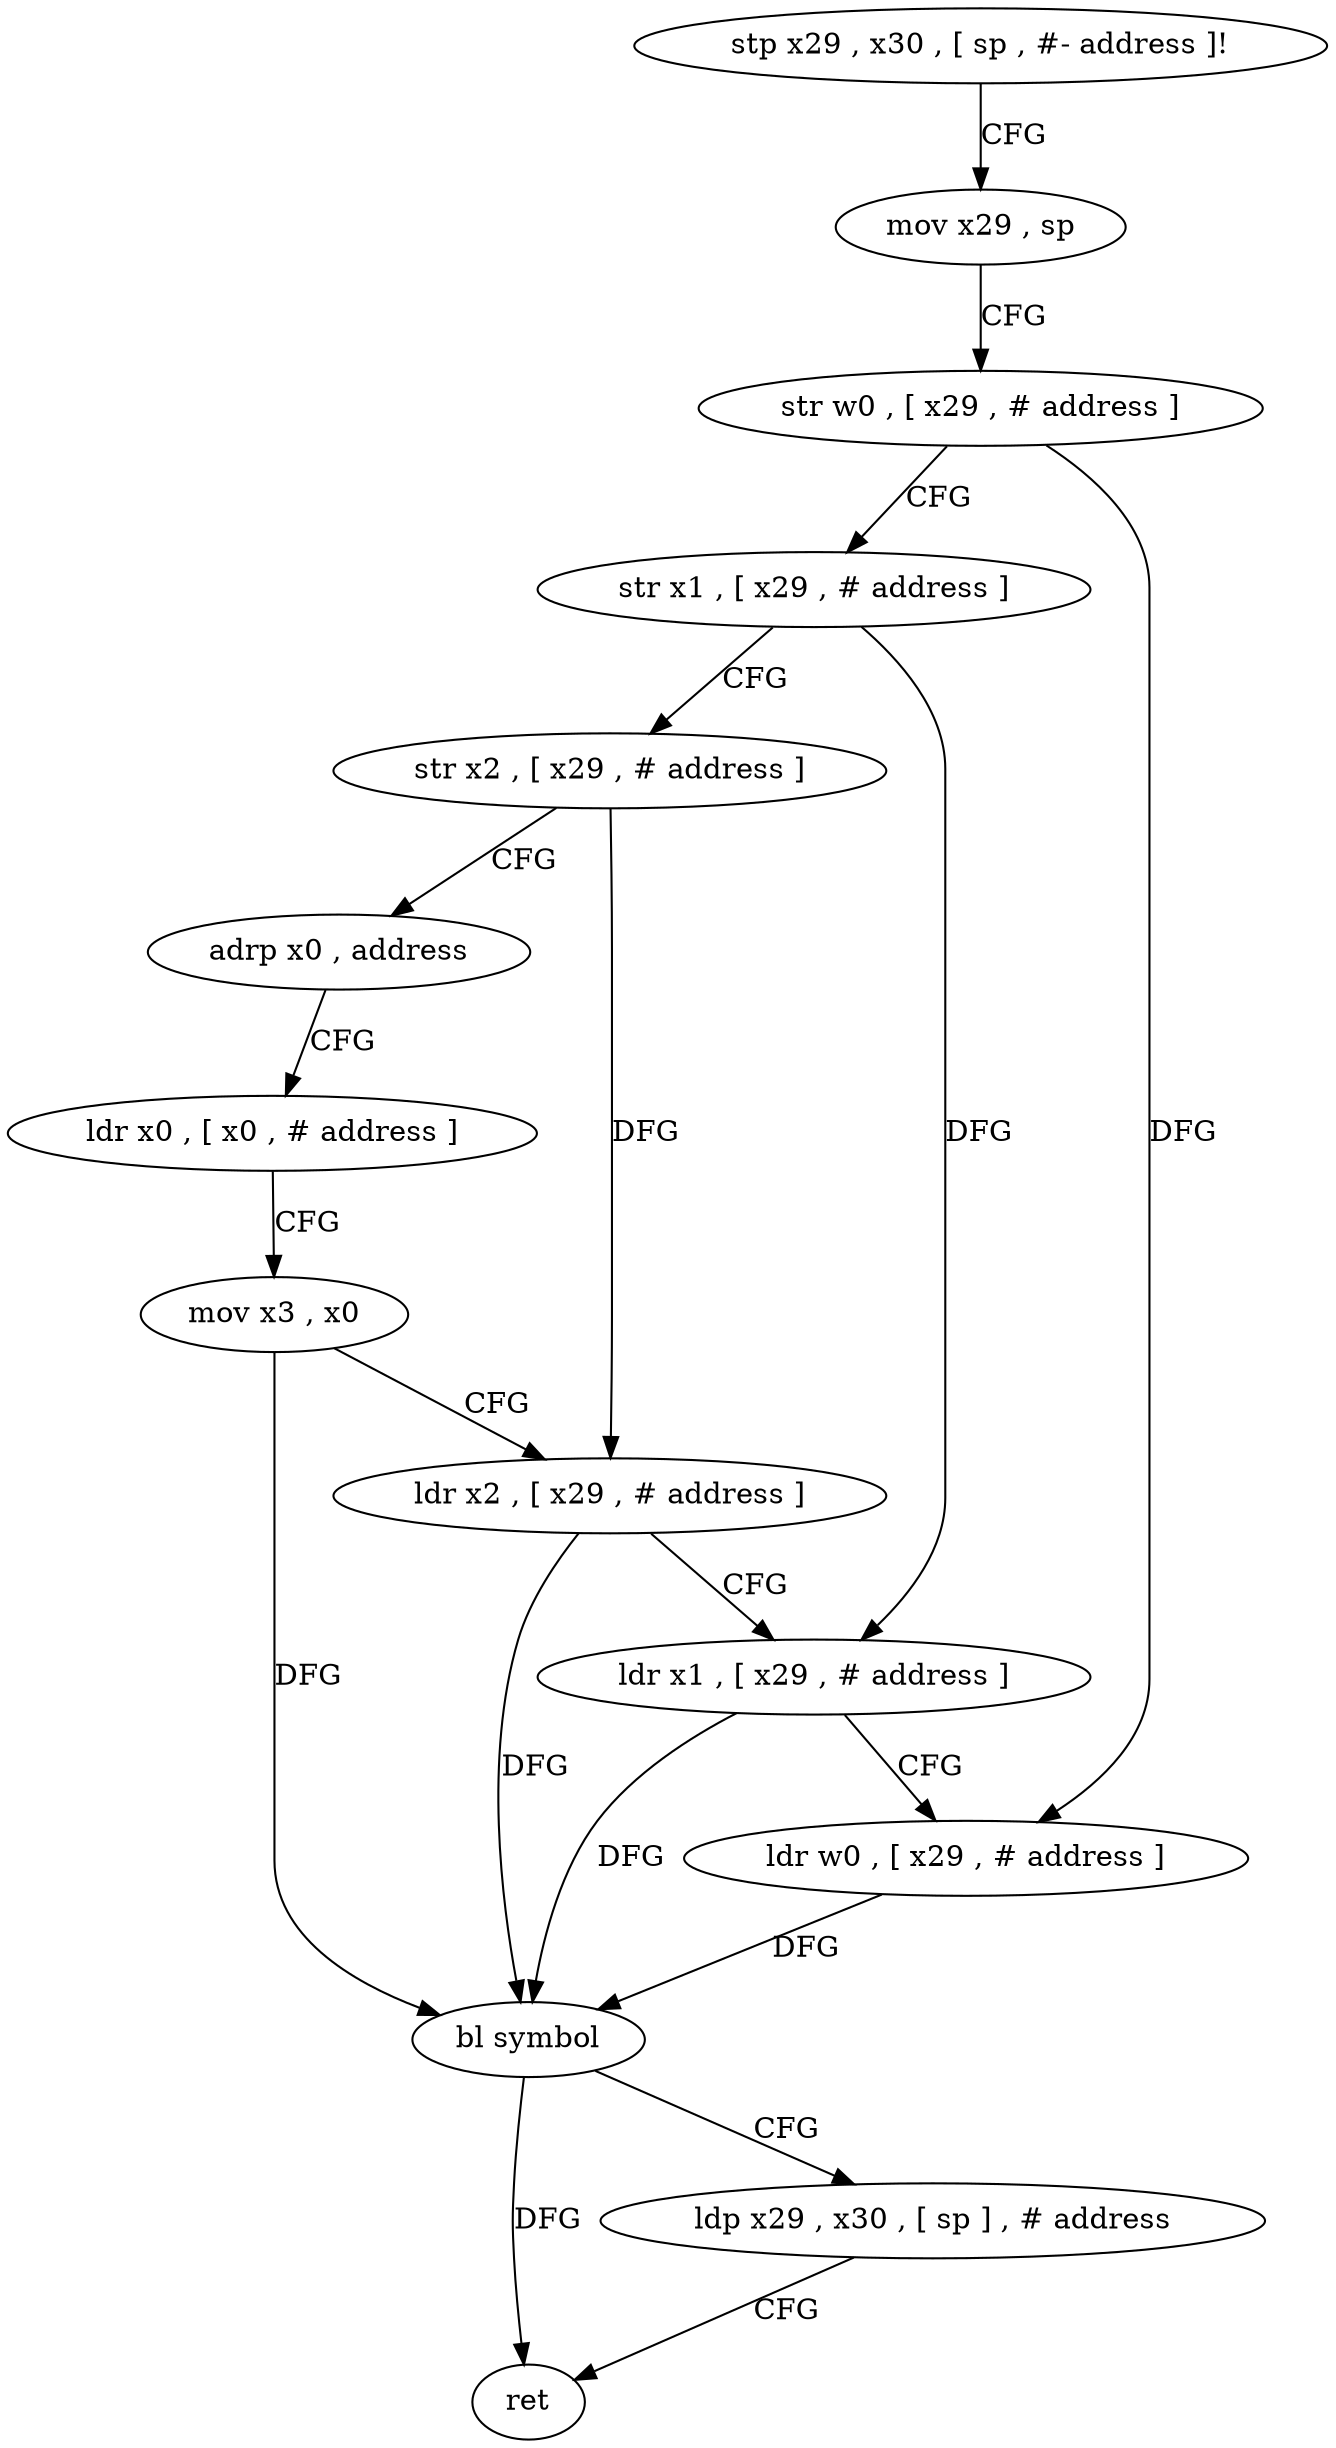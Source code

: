 digraph "func" {
"4237900" [label = "stp x29 , x30 , [ sp , #- address ]!" ]
"4237904" [label = "mov x29 , sp" ]
"4237908" [label = "str w0 , [ x29 , # address ]" ]
"4237912" [label = "str x1 , [ x29 , # address ]" ]
"4237916" [label = "str x2 , [ x29 , # address ]" ]
"4237920" [label = "adrp x0 , address" ]
"4237924" [label = "ldr x0 , [ x0 , # address ]" ]
"4237928" [label = "mov x3 , x0" ]
"4237932" [label = "ldr x2 , [ x29 , # address ]" ]
"4237936" [label = "ldr x1 , [ x29 , # address ]" ]
"4237940" [label = "ldr w0 , [ x29 , # address ]" ]
"4237944" [label = "bl symbol" ]
"4237948" [label = "ldp x29 , x30 , [ sp ] , # address" ]
"4237952" [label = "ret" ]
"4237900" -> "4237904" [ label = "CFG" ]
"4237904" -> "4237908" [ label = "CFG" ]
"4237908" -> "4237912" [ label = "CFG" ]
"4237908" -> "4237940" [ label = "DFG" ]
"4237912" -> "4237916" [ label = "CFG" ]
"4237912" -> "4237936" [ label = "DFG" ]
"4237916" -> "4237920" [ label = "CFG" ]
"4237916" -> "4237932" [ label = "DFG" ]
"4237920" -> "4237924" [ label = "CFG" ]
"4237924" -> "4237928" [ label = "CFG" ]
"4237928" -> "4237932" [ label = "CFG" ]
"4237928" -> "4237944" [ label = "DFG" ]
"4237932" -> "4237936" [ label = "CFG" ]
"4237932" -> "4237944" [ label = "DFG" ]
"4237936" -> "4237940" [ label = "CFG" ]
"4237936" -> "4237944" [ label = "DFG" ]
"4237940" -> "4237944" [ label = "DFG" ]
"4237944" -> "4237948" [ label = "CFG" ]
"4237944" -> "4237952" [ label = "DFG" ]
"4237948" -> "4237952" [ label = "CFG" ]
}
